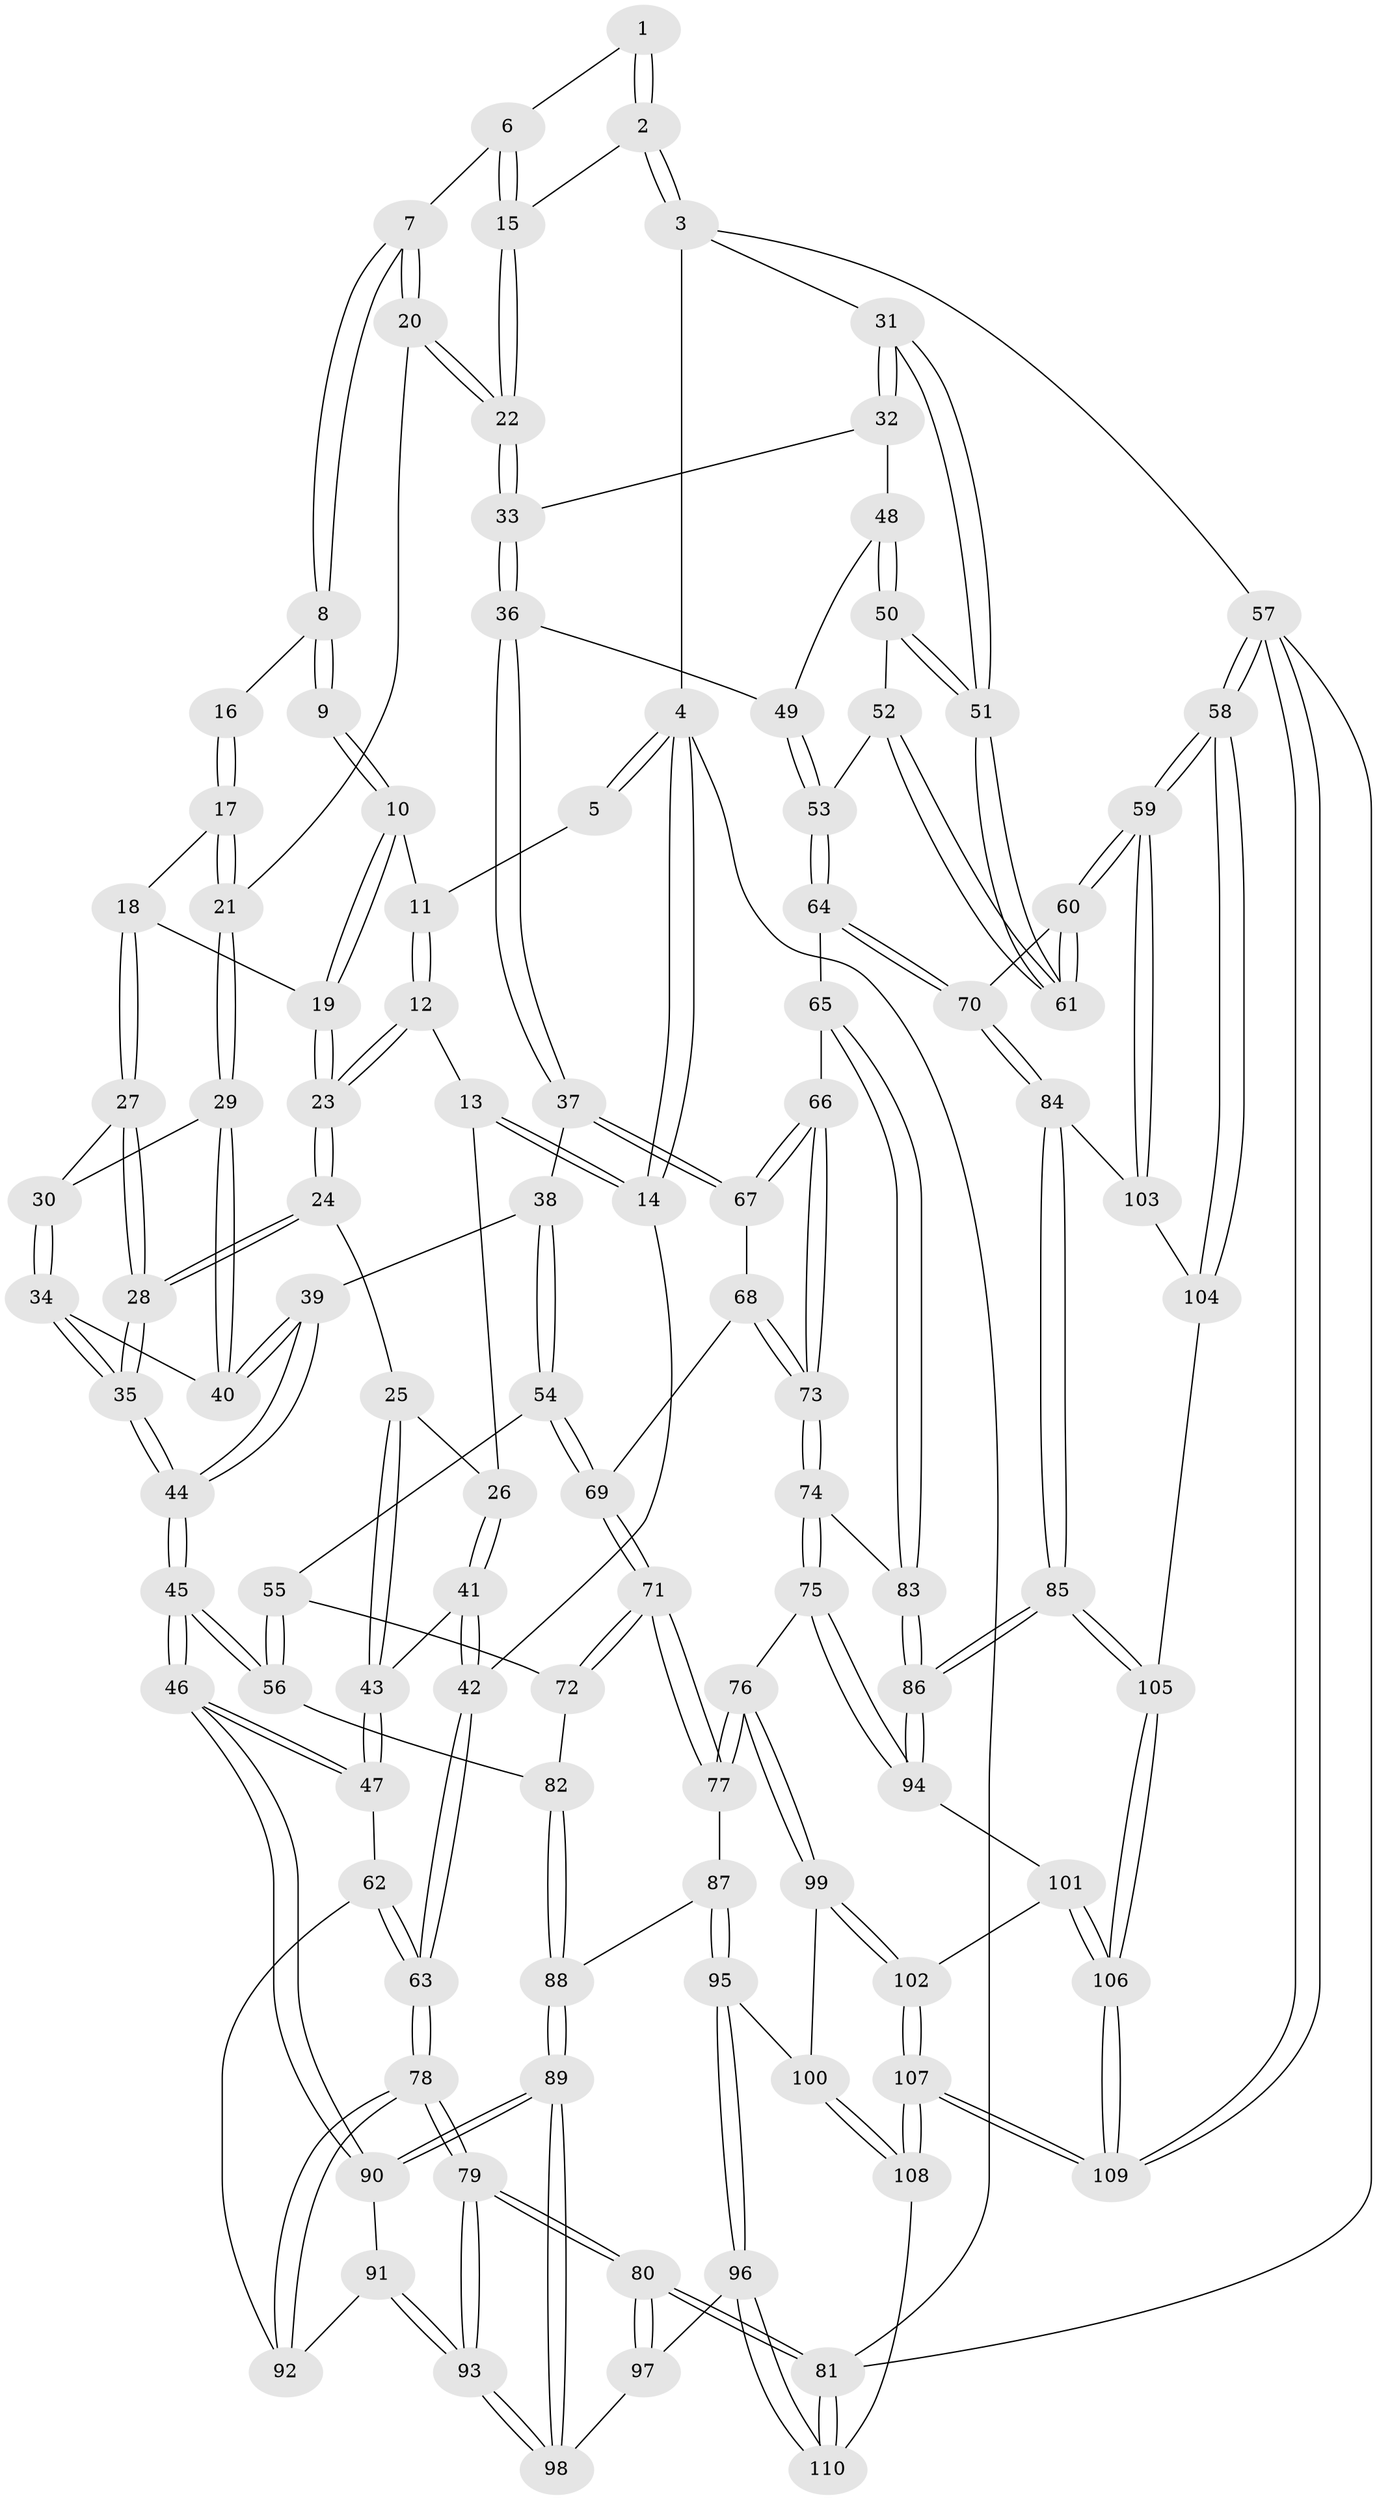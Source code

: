 // Generated by graph-tools (version 1.1) at 2025/27/03/09/25 03:27:16]
// undirected, 110 vertices, 272 edges
graph export_dot {
graph [start="1"]
  node [color=gray90,style=filled];
  1 [pos="+0.5356268780251433+0"];
  2 [pos="+0.9579311036094693+0"];
  3 [pos="+1+0"];
  4 [pos="+0+0"];
  5 [pos="+0.199887454015812+0"];
  6 [pos="+0.4960911375799732+0.041005305790230345"];
  7 [pos="+0.48467926351678375+0.06062907309455149"];
  8 [pos="+0.4766257934200869+0.06357591559378331"];
  9 [pos="+0.32898564356333243+0.07904235586262238"];
  10 [pos="+0.27090152849555177+0.0784682043545368"];
  11 [pos="+0.22369778886163535+0"];
  12 [pos="+0.07800118962920456+0.14426370803460087"];
  13 [pos="+0+0.1327782452761277"];
  14 [pos="+0+0.028153993557070142"];
  15 [pos="+0.6798708375480337+0.1716766228352656"];
  16 [pos="+0.410712490042738+0.1313331099457324"];
  17 [pos="+0.384876047600545+0.19480237863686858"];
  18 [pos="+0.3357769460749552+0.1904656112971231"];
  19 [pos="+0.2723124385484784+0.128290331212683"];
  20 [pos="+0.503756206796472+0.22860039524333509"];
  21 [pos="+0.4842025157293694+0.24018532009202648"];
  22 [pos="+0.6610553925564719+0.2397203270573424"];
  23 [pos="+0.16553307187730765+0.24129149235075217"];
  24 [pos="+0.16399940708191355+0.2559030961243964"];
  25 [pos="+0.11779831103799916+0.28421056523201893"];
  26 [pos="+0.08563826855542231+0.2911712025500325"];
  27 [pos="+0.3239331834426257+0.25787320220792437"];
  28 [pos="+0.21176409170120755+0.3058798209557731"];
  29 [pos="+0.4763411659898239+0.25836015294445186"];
  30 [pos="+0.3345392339889888+0.2773188958997484"];
  31 [pos="+1+0"];
  32 [pos="+0.8739528193780954+0.28495113553801327"];
  33 [pos="+0.6900596628510466+0.2966017697254672"];
  34 [pos="+0.3491521436664894+0.32832729360438595"];
  35 [pos="+0.2524176107837627+0.4075428090584189"];
  36 [pos="+0.672112025617089+0.4072207828789736"];
  37 [pos="+0.6668845961428209+0.4177045651383859"];
  38 [pos="+0.5018037958199594+0.42062232931431764"];
  39 [pos="+0.4584333328814486+0.3790786574496968"];
  40 [pos="+0.44888313053656737+0.34359785559109685"];
  41 [pos="+0+0.3710662883533422"];
  42 [pos="+0+0.3786940571674249"];
  43 [pos="+0.11992950527936018+0.45168879236289494"];
  44 [pos="+0.24347195572271046+0.5187106500607535"];
  45 [pos="+0.23714095623480008+0.5357735684408403"];
  46 [pos="+0.22714055901587604+0.5406198470562783"];
  47 [pos="+0.21586030875840925+0.5411051490492246"];
  48 [pos="+0.894493448019213+0.3826264471803133"];
  49 [pos="+0.8574172785095969+0.42753452504855854"];
  50 [pos="+0.9957467843694728+0.42923461311491923"];
  51 [pos="+1+0.4489774171183731"];
  52 [pos="+0.9012043202030494+0.5011521477242626"];
  53 [pos="+0.8657694150302241+0.5130934817244813"];
  54 [pos="+0.475981144266805+0.5015488003416355"];
  55 [pos="+0.45604313632507704+0.5292460742542979"];
  56 [pos="+0.29232754373224173+0.558361391731746"];
  57 [pos="+1+1"];
  58 [pos="+1+0.8362197723673932"];
  59 [pos="+1+0.7728187354255863"];
  60 [pos="+1+0.6137048664685498"];
  61 [pos="+1+0.6026853027242824"];
  62 [pos="+0.1953973285736489+0.5520703060690365"];
  63 [pos="+0+0.5395393987474694"];
  64 [pos="+0.8340754415816143+0.5779206315608563"];
  65 [pos="+0.8320222163912285+0.5780498610675568"];
  66 [pos="+0.7406506861441116+0.5389789570143672"];
  67 [pos="+0.6729484475347794+0.45855887035089954"];
  68 [pos="+0.602288541922437+0.548959073970396"];
  69 [pos="+0.5999499166600119+0.5506102648433452"];
  70 [pos="+0.8356259227037813+0.5790178701764062"];
  71 [pos="+0.5315873716484251+0.6413227568675135"];
  72 [pos="+0.513545113834249+0.6176062876015749"];
  73 [pos="+0.6745536473871514+0.6546521268349504"];
  74 [pos="+0.6627889781161267+0.7168825065814837"];
  75 [pos="+0.6496206931341943+0.7411830240799583"];
  76 [pos="+0.6000089959290541+0.7449396220776798"];
  77 [pos="+0.5304135543113027+0.7099968915109153"];
  78 [pos="+0+0.6031028708749394"];
  79 [pos="+0+1"];
  80 [pos="+0+1"];
  81 [pos="+0+1"];
  82 [pos="+0.3230803325028066+0.593818303033639"];
  83 [pos="+0.7920899657793989+0.6435705710598096"];
  84 [pos="+0.9214288242804899+0.7794437093725647"];
  85 [pos="+0.816055714947781+0.8227587659163605"];
  86 [pos="+0.8033587607747846+0.8178995795643375"];
  87 [pos="+0.4544902187968225+0.7339460600402264"];
  88 [pos="+0.42356242360085644+0.7208849016159615"];
  89 [pos="+0.24962011176184248+0.7993171718657858"];
  90 [pos="+0.24328014020169092+0.7800466564907652"];
  91 [pos="+0.08377245944474947+0.718746175406683"];
  92 [pos="+0.10916411150911337+0.6516652864057543"];
  93 [pos="+0+0.8695401794107448"];
  94 [pos="+0.7435076204914549+0.8089888718103169"];
  95 [pos="+0.41151961092081857+0.9330007573228826"];
  96 [pos="+0.37806952054810494+0.9713006077439217"];
  97 [pos="+0.28728531233630145+0.903059951425394"];
  98 [pos="+0.24924139502271403+0.8013977045502941"];
  99 [pos="+0.5689816613480272+0.893941492195557"];
  100 [pos="+0.5676153175975974+0.8947263370141997"];
  101 [pos="+0.7134732397058073+0.8564516909133025"];
  102 [pos="+0.6518627443163533+0.9396703214869812"];
  103 [pos="+0.9423732425511819+0.7804292944782732"];
  104 [pos="+0.9170482802391067+0.954358385023601"];
  105 [pos="+0.830218996679662+1"];
  106 [pos="+0.7857345614005988+1"];
  107 [pos="+0.7552760252033212+1"];
  108 [pos="+0.5544034585733676+1"];
  109 [pos="+0.7688241150420999+1"];
  110 [pos="+0.4001033534061891+1"];
  1 -- 2;
  1 -- 2;
  1 -- 6;
  2 -- 3;
  2 -- 3;
  2 -- 15;
  3 -- 4;
  3 -- 31;
  3 -- 57;
  4 -- 5;
  4 -- 5;
  4 -- 14;
  4 -- 14;
  4 -- 81;
  5 -- 11;
  6 -- 7;
  6 -- 15;
  6 -- 15;
  7 -- 8;
  7 -- 8;
  7 -- 20;
  7 -- 20;
  8 -- 9;
  8 -- 9;
  8 -- 16;
  9 -- 10;
  9 -- 10;
  10 -- 11;
  10 -- 19;
  10 -- 19;
  11 -- 12;
  11 -- 12;
  12 -- 13;
  12 -- 23;
  12 -- 23;
  13 -- 14;
  13 -- 14;
  13 -- 26;
  14 -- 42;
  15 -- 22;
  15 -- 22;
  16 -- 17;
  16 -- 17;
  17 -- 18;
  17 -- 21;
  17 -- 21;
  18 -- 19;
  18 -- 27;
  18 -- 27;
  19 -- 23;
  19 -- 23;
  20 -- 21;
  20 -- 22;
  20 -- 22;
  21 -- 29;
  21 -- 29;
  22 -- 33;
  22 -- 33;
  23 -- 24;
  23 -- 24;
  24 -- 25;
  24 -- 28;
  24 -- 28;
  25 -- 26;
  25 -- 43;
  25 -- 43;
  26 -- 41;
  26 -- 41;
  27 -- 28;
  27 -- 28;
  27 -- 30;
  28 -- 35;
  28 -- 35;
  29 -- 30;
  29 -- 40;
  29 -- 40;
  30 -- 34;
  30 -- 34;
  31 -- 32;
  31 -- 32;
  31 -- 51;
  31 -- 51;
  32 -- 33;
  32 -- 48;
  33 -- 36;
  33 -- 36;
  34 -- 35;
  34 -- 35;
  34 -- 40;
  35 -- 44;
  35 -- 44;
  36 -- 37;
  36 -- 37;
  36 -- 49;
  37 -- 38;
  37 -- 67;
  37 -- 67;
  38 -- 39;
  38 -- 54;
  38 -- 54;
  39 -- 40;
  39 -- 40;
  39 -- 44;
  39 -- 44;
  41 -- 42;
  41 -- 42;
  41 -- 43;
  42 -- 63;
  42 -- 63;
  43 -- 47;
  43 -- 47;
  44 -- 45;
  44 -- 45;
  45 -- 46;
  45 -- 46;
  45 -- 56;
  45 -- 56;
  46 -- 47;
  46 -- 47;
  46 -- 90;
  46 -- 90;
  47 -- 62;
  48 -- 49;
  48 -- 50;
  48 -- 50;
  49 -- 53;
  49 -- 53;
  50 -- 51;
  50 -- 51;
  50 -- 52;
  51 -- 61;
  51 -- 61;
  52 -- 53;
  52 -- 61;
  52 -- 61;
  53 -- 64;
  53 -- 64;
  54 -- 55;
  54 -- 69;
  54 -- 69;
  55 -- 56;
  55 -- 56;
  55 -- 72;
  56 -- 82;
  57 -- 58;
  57 -- 58;
  57 -- 109;
  57 -- 109;
  57 -- 81;
  58 -- 59;
  58 -- 59;
  58 -- 104;
  58 -- 104;
  59 -- 60;
  59 -- 60;
  59 -- 103;
  59 -- 103;
  60 -- 61;
  60 -- 61;
  60 -- 70;
  62 -- 63;
  62 -- 63;
  62 -- 92;
  63 -- 78;
  63 -- 78;
  64 -- 65;
  64 -- 70;
  64 -- 70;
  65 -- 66;
  65 -- 83;
  65 -- 83;
  66 -- 67;
  66 -- 67;
  66 -- 73;
  66 -- 73;
  67 -- 68;
  68 -- 69;
  68 -- 73;
  68 -- 73;
  69 -- 71;
  69 -- 71;
  70 -- 84;
  70 -- 84;
  71 -- 72;
  71 -- 72;
  71 -- 77;
  71 -- 77;
  72 -- 82;
  73 -- 74;
  73 -- 74;
  74 -- 75;
  74 -- 75;
  74 -- 83;
  75 -- 76;
  75 -- 94;
  75 -- 94;
  76 -- 77;
  76 -- 77;
  76 -- 99;
  76 -- 99;
  77 -- 87;
  78 -- 79;
  78 -- 79;
  78 -- 92;
  78 -- 92;
  79 -- 80;
  79 -- 80;
  79 -- 93;
  79 -- 93;
  80 -- 81;
  80 -- 81;
  80 -- 97;
  80 -- 97;
  81 -- 110;
  81 -- 110;
  82 -- 88;
  82 -- 88;
  83 -- 86;
  83 -- 86;
  84 -- 85;
  84 -- 85;
  84 -- 103;
  85 -- 86;
  85 -- 86;
  85 -- 105;
  85 -- 105;
  86 -- 94;
  86 -- 94;
  87 -- 88;
  87 -- 95;
  87 -- 95;
  88 -- 89;
  88 -- 89;
  89 -- 90;
  89 -- 90;
  89 -- 98;
  89 -- 98;
  90 -- 91;
  91 -- 92;
  91 -- 93;
  91 -- 93;
  93 -- 98;
  93 -- 98;
  94 -- 101;
  95 -- 96;
  95 -- 96;
  95 -- 100;
  96 -- 97;
  96 -- 110;
  96 -- 110;
  97 -- 98;
  99 -- 100;
  99 -- 102;
  99 -- 102;
  100 -- 108;
  100 -- 108;
  101 -- 102;
  101 -- 106;
  101 -- 106;
  102 -- 107;
  102 -- 107;
  103 -- 104;
  104 -- 105;
  105 -- 106;
  105 -- 106;
  106 -- 109;
  106 -- 109;
  107 -- 108;
  107 -- 108;
  107 -- 109;
  107 -- 109;
  108 -- 110;
}
